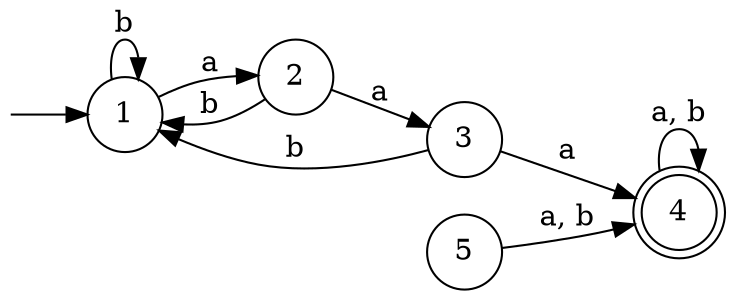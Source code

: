 strict digraph {
	rankdir=LR;
	node [shape = none, label = "", width = 0, height = 0]; qd;
	node [label="\N", width = 0.5, width = 0.5];
	node [shape = doublecircle]; 4;
	node [shape = circle];
	qd -> 1
	1 -> 1[label="b"]
	1 -> 2[label="a"]
	2 -> 1[label="b"]
	2 -> 3[label="a"]
	3 -> 1[label="b"]
	3 -> 4[label="a"]
	4 -> 4[label="a, b"]
	5 -> 4[label="a, b"]
}